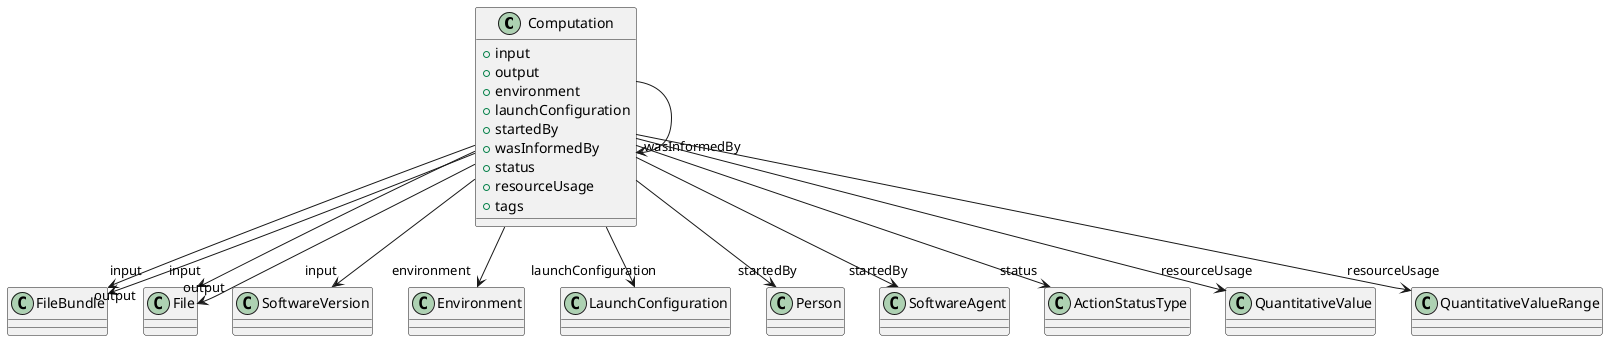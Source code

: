 @startuml
class Computation {
+input
+output
+environment
+launchConfiguration
+startedBy
+wasInformedBy
+status
+resourceUsage
+tags

}
Computation -d-> "input" FileBundle
Computation -d-> "input" File
Computation -d-> "input" SoftwareVersion
Computation -d-> "output" FileBundle
Computation -d-> "output" File
Computation -d-> "environment" Environment
Computation -d-> "launchConfiguration" LaunchConfiguration
Computation -d-> "startedBy" Person
Computation -d-> "startedBy" SoftwareAgent
Computation -d-> "wasInformedBy" Computation
Computation -d-> "status" ActionStatusType
Computation -d-> "resourceUsage" QuantitativeValue
Computation -d-> "resourceUsage" QuantitativeValueRange

@enduml